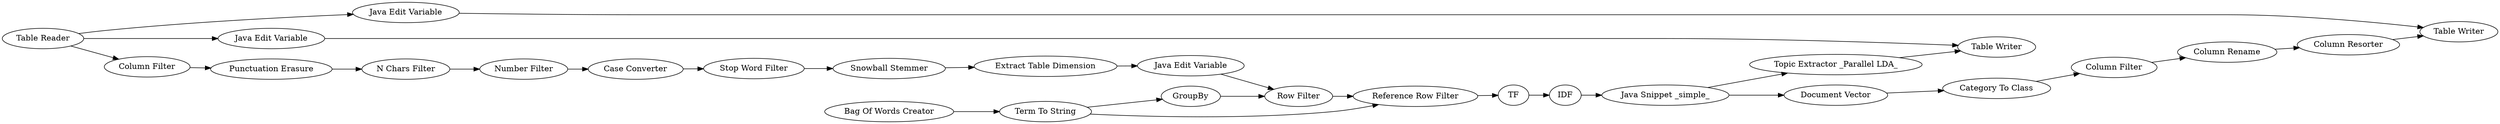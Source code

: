 digraph {
	41 -> 42
	67 -> 50
	92 -> 464
	93 -> 41
	42 -> 43
	51 -> 65
	445 -> 465
	46 -> 66
	460 -> 445
	464 -> 463
	48 -> 51
	50 -> 51
	69 -> 70
	196 -> 127
	92 -> 93
	296 -> 463
	465 -> 127
	48 -> 49
	66 -> 67
	70 -> 296
	92 -> 196
	94 -> 59
	59 -> 460
	44 -> 124
	49 -> 50
	124 -> 46
	43 -> 44
	65 -> 69
	70 -> 94
	68 -> 48
	463 [label="Table Writer"]
	92 [label="Table Reader"]
	49 [label=GroupBy]
	41 [label="Punctuation Erasure"]
	464 [label="Java Edit Variable"]
	196 [label="Java Edit Variable"]
	465 [label="Column Resorter"]
	51 [label="Reference Row Filter"]
	59 [label="Category To Class"]
	48 [label="Term To String"]
	50 [label="Row Filter"]
	42 [label="N Chars Filter"]
	68 [label="Bag Of Words Creator"]
	296 [label="Topic Extractor _Parallel LDA_"]
	67 [label="Java Edit Variable"]
	127 [label="Table Writer"]
	124 [label="Stop Word Filter"]
	93 [label="Column Filter"]
	94 [label="Document Vector"]
	43 [label="Number Filter"]
	44 [label="Case Converter"]
	66 [label="Extract Table Dimension"]
	70 [label="Java Snippet _simple_"]
	460 [label="Column Filter"]
	65 [label=TF]
	69 [label=IDF]
	46 [label="Snowball Stemmer"]
	445 [label="Column Rename"]
	rankdir=LR
}
